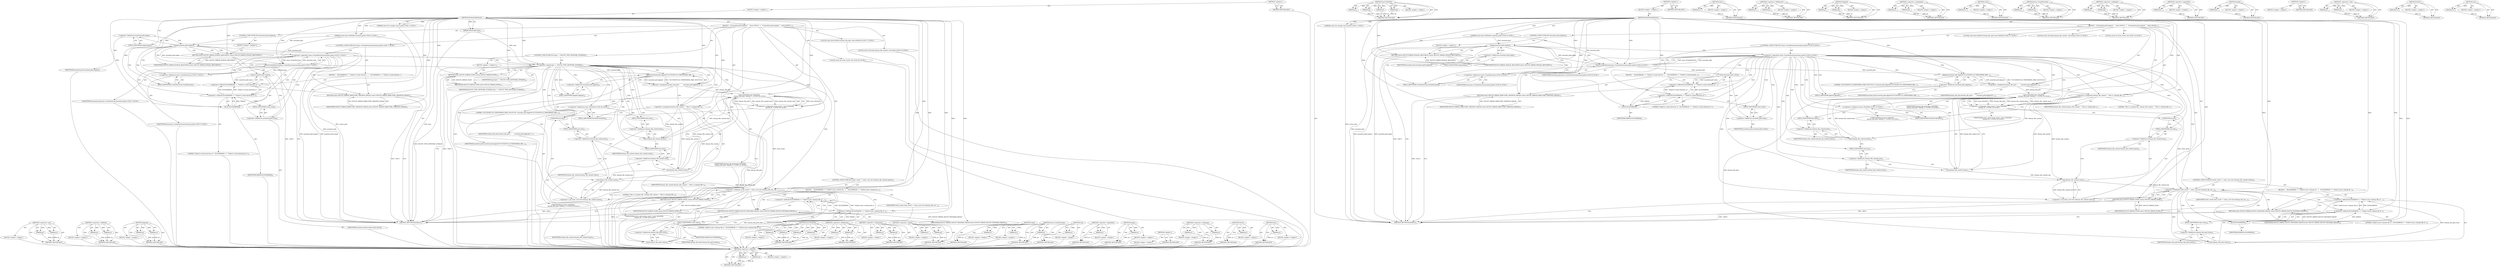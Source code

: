 digraph "data" {
vulnerable_137 [label=<(METHOD,&lt;operator&gt;.shiftLeft)>];
vulnerable_138 [label=<(PARAM,p1)>];
vulnerable_139 [label=<(PARAM,p2)>];
vulnerable_140 [label=<(BLOCK,&lt;empty&gt;,&lt;empty&gt;)>];
vulnerable_141 [label=<(METHOD_RETURN,ANY)>];
vulnerable_160 [label=<(METHOD,base.WriteFile)>];
vulnerable_161 [label=<(PARAM,p1)>];
vulnerable_162 [label=<(PARAM,p2)>];
vulnerable_163 [label=<(PARAM,p3)>];
vulnerable_164 [label=<(PARAM,p4)>];
vulnerable_165 [label=<(BLOCK,&lt;empty&gt;,&lt;empty&gt;)>];
vulnerable_166 [label=<(METHOD_RETURN,ANY)>];
vulnerable_6 [label=<(METHOD,&lt;global&gt;)<SUB>1</SUB>>];
vulnerable_7 [label=<(BLOCK,&lt;empty&gt;,&lt;empty&gt;)<SUB>1</SUB>>];
vulnerable_8 [label=<(METHOD,PerformFakeMount)<SUB>1</SUB>>];
vulnerable_9 [label="<(PARAM,const std::string&amp; source_path)<SUB>1</SUB>>"];
vulnerable_10 [label="<(PARAM,const base::FilePath&amp; mounted_path)<SUB>2</SUB>>"];
vulnerable_11 [label=<(BLOCK,{
   if (mounted_path.empty())
     return MOUN...,{
   if (mounted_path.empty())
     return MOUN...)<SUB>2</SUB>>];
vulnerable_12 [label=<(CONTROL_STRUCTURE,IF,if (mounted_path.empty()))<SUB>3</SUB>>];
vulnerable_13 [label=<(empty,mounted_path.empty())<SUB>3</SUB>>];
vulnerable_14 [label=<(&lt;operator&gt;.fieldAccess,mounted_path.empty)<SUB>3</SUB>>];
vulnerable_15 [label=<(IDENTIFIER,mounted_path,mounted_path.empty())<SUB>3</SUB>>];
vulnerable_16 [label=<(FIELD_IDENTIFIER,empty,empty)<SUB>3</SUB>>];
vulnerable_17 [label=<(BLOCK,&lt;empty&gt;,&lt;empty&gt;)<SUB>4</SUB>>];
vulnerable_18 [label=<(RETURN,return MOUNT_ERROR_INVALID_ARGUMENT;,return MOUNT_ERROR_INVALID_ARGUMENT;)<SUB>4</SUB>>];
vulnerable_19 [label=<(IDENTIFIER,MOUNT_ERROR_INVALID_ARGUMENT,return MOUNT_ERROR_INVALID_ARGUMENT;)<SUB>4</SUB>>];
vulnerable_20 [label="<(CONTROL_STRUCTURE,IF,if (!base::CreateDirectory(mounted_path)))<SUB>6</SUB>>"];
vulnerable_21 [label="<(&lt;operator&gt;.logicalNot,!base::CreateDirectory(mounted_path))<SUB>6</SUB>>"];
vulnerable_22 [label="<(base.CreateDirectory,base::CreateDirectory(mounted_path))<SUB>6</SUB>>"];
vulnerable_23 [label="<(&lt;operator&gt;.fieldAccess,base::CreateDirectory)<SUB>6</SUB>>"];
vulnerable_24 [label="<(IDENTIFIER,base,base::CreateDirectory(mounted_path))<SUB>6</SUB>>"];
vulnerable_25 [label=<(FIELD_IDENTIFIER,CreateDirectory,CreateDirectory)<SUB>6</SUB>>];
vulnerable_26 [label="<(IDENTIFIER,mounted_path,base::CreateDirectory(mounted_path))<SUB>6</SUB>>"];
vulnerable_27 [label=<(BLOCK,{
    DLOG(ERROR) &lt;&lt; &quot;Failed to create director...,{
    DLOG(ERROR) &lt;&lt; &quot;Failed to create director...)<SUB>6</SUB>>];
vulnerable_28 [label=<(&lt;operator&gt;.shiftLeft,DLOG(ERROR) &lt;&lt; &quot;Failed to create directory at &quot;...)<SUB>7</SUB>>];
vulnerable_29 [label=<(&lt;operator&gt;.shiftLeft,DLOG(ERROR) &lt;&lt; &quot;Failed to create directory at &quot;)<SUB>7</SUB>>];
vulnerable_30 [label=<(DLOG,DLOG(ERROR))<SUB>7</SUB>>];
vulnerable_31 [label=<(IDENTIFIER,ERROR,DLOG(ERROR))<SUB>7</SUB>>];
vulnerable_32 [label=<(LITERAL,&quot;Failed to create directory at &quot;,DLOG(ERROR) &lt;&lt; &quot;Failed to create directory at &quot;)<SUB>7</SUB>>];
vulnerable_33 [label=<(value,mounted_path.value())<SUB>7</SUB>>];
vulnerable_34 [label=<(&lt;operator&gt;.fieldAccess,mounted_path.value)<SUB>7</SUB>>];
vulnerable_35 [label=<(IDENTIFIER,mounted_path,mounted_path.value())<SUB>7</SUB>>];
vulnerable_36 [label=<(FIELD_IDENTIFIER,value,value)<SUB>7</SUB>>];
vulnerable_37 [label=<(RETURN,return MOUNT_ERROR_DIRECTORY_CREATION_FAILED;,return MOUNT_ERROR_DIRECTORY_CREATION_FAILED;)<SUB>8</SUB>>];
vulnerable_38 [label=<(IDENTIFIER,MOUNT_ERROR_DIRECTORY_CREATION_FAILED,return MOUNT_ERROR_DIRECTORY_CREATION_FAILED;)<SUB>8</SUB>>];
vulnerable_39 [label="<(LOCAL,const base.FilePath dummy_file_path: base.FilePath)<SUB>11</SUB>>"];
vulnerable_40 [label=<(&lt;operator&gt;.assignment,dummy_file_path =
       mounted_path.Append(&quot;S...)<SUB>11</SUB>>];
vulnerable_41 [label=<(IDENTIFIER,dummy_file_path,dummy_file_path =
       mounted_path.Append(&quot;S...)<SUB>11</SUB>>];
vulnerable_42 [label=<(Append,mounted_path.Append(&quot;SUCCESSFULLY_PERFORMED_FAK...)<SUB>12</SUB>>];
vulnerable_43 [label=<(&lt;operator&gt;.fieldAccess,mounted_path.Append)<SUB>12</SUB>>];
vulnerable_44 [label=<(IDENTIFIER,mounted_path,mounted_path.Append(&quot;SUCCESSFULLY_PERFORMED_FAK...)<SUB>12</SUB>>];
vulnerable_45 [label=<(FIELD_IDENTIFIER,Append,Append)<SUB>12</SUB>>];
vulnerable_46 [label=<(LITERAL,&quot;SUCCESSFULLY_PERFORMED_FAKE_MOUNT.txt&quot;,mounted_path.Append(&quot;SUCCESSFULLY_PERFORMED_FAK...)<SUB>12</SUB>>];
vulnerable_47 [label="<(LOCAL,const std.string dummy_file_content: std.string)<SUB>13</SUB>>"];
vulnerable_48 [label=<(&lt;operator&gt;.assignment,dummy_file_content = &quot;This is a dummy file.&quot;)<SUB>13</SUB>>];
vulnerable_49 [label=<(IDENTIFIER,dummy_file_content,dummy_file_content = &quot;This is a dummy file.&quot;)<SUB>13</SUB>>];
vulnerable_50 [label=<(LITERAL,&quot;This is a dummy file.&quot;,dummy_file_content = &quot;This is a dummy file.&quot;)<SUB>13</SUB>>];
vulnerable_51 [label="<(LOCAL,const int write_result: int)<SUB>14</SUB>>"];
vulnerable_52 [label="<(&lt;operator&gt;.assignment,write_result = base::WriteFile(
      dummy_fil...)<SUB>14</SUB>>"];
vulnerable_53 [label="<(IDENTIFIER,write_result,write_result = base::WriteFile(
      dummy_fil...)<SUB>14</SUB>>"];
vulnerable_54 [label="<(base.WriteFile,base::WriteFile(
      dummy_file_path, dummy_f...)<SUB>14</SUB>>"];
vulnerable_55 [label="<(&lt;operator&gt;.fieldAccess,base::WriteFile)<SUB>14</SUB>>"];
vulnerable_56 [label="<(IDENTIFIER,base,base::WriteFile(
      dummy_file_path, dummy_f...)<SUB>14</SUB>>"];
vulnerable_57 [label=<(FIELD_IDENTIFIER,WriteFile,WriteFile)<SUB>14</SUB>>];
vulnerable_58 [label="<(IDENTIFIER,dummy_file_path,base::WriteFile(
      dummy_file_path, dummy_f...)<SUB>15</SUB>>"];
vulnerable_59 [label=<(data,dummy_file_content.data())<SUB>15</SUB>>];
vulnerable_60 [label=<(&lt;operator&gt;.fieldAccess,dummy_file_content.data)<SUB>15</SUB>>];
vulnerable_61 [label=<(IDENTIFIER,dummy_file_content,dummy_file_content.data())<SUB>15</SUB>>];
vulnerable_62 [label=<(FIELD_IDENTIFIER,data,data)<SUB>15</SUB>>];
vulnerable_63 [label=<(size,dummy_file_content.size())<SUB>15</SUB>>];
vulnerable_64 [label=<(&lt;operator&gt;.fieldAccess,dummy_file_content.size)<SUB>15</SUB>>];
vulnerable_65 [label=<(IDENTIFIER,dummy_file_content,dummy_file_content.size())<SUB>15</SUB>>];
vulnerable_66 [label=<(FIELD_IDENTIFIER,size,size)<SUB>15</SUB>>];
vulnerable_67 [label=<(CONTROL_STRUCTURE,IF,if (write_result != static_cast&lt;int&gt;(dummy_file_content.size())))<SUB>16</SUB>>];
vulnerable_68 [label=<(&lt;operator&gt;.notEquals,write_result != static_cast&lt;int&gt;(dummy_file_con...)<SUB>16</SUB>>];
vulnerable_69 [label=<(IDENTIFIER,write_result,write_result != static_cast&lt;int&gt;(dummy_file_con...)<SUB>16</SUB>>];
vulnerable_70 [label=<(&lt;operator&gt;.cast,static_cast&lt;int&gt;(dummy_file_content.size()))<SUB>16</SUB>>];
vulnerable_71 [label=<(UNKNOWN,int,int)<SUB>16</SUB>>];
vulnerable_72 [label=<(size,dummy_file_content.size())<SUB>16</SUB>>];
vulnerable_73 [label=<(&lt;operator&gt;.fieldAccess,dummy_file_content.size)<SUB>16</SUB>>];
vulnerable_74 [label=<(IDENTIFIER,dummy_file_content,dummy_file_content.size())<SUB>16</SUB>>];
vulnerable_75 [label=<(FIELD_IDENTIFIER,size,size)<SUB>16</SUB>>];
vulnerable_76 [label=<(BLOCK,{
    DLOG(ERROR) &lt;&lt; &quot;Failed to put a dummy fil...,{
    DLOG(ERROR) &lt;&lt; &quot;Failed to put a dummy fil...)<SUB>16</SUB>>];
vulnerable_77 [label=<(&lt;operator&gt;.shiftLeft,DLOG(ERROR) &lt;&lt; &quot;Failed to put a dummy file at &quot;...)<SUB>17</SUB>>];
vulnerable_78 [label=<(&lt;operator&gt;.shiftLeft,DLOG(ERROR) &lt;&lt; &quot;Failed to put a dummy file at &quot;)<SUB>17</SUB>>];
vulnerable_79 [label=<(DLOG,DLOG(ERROR))<SUB>17</SUB>>];
vulnerable_80 [label=<(IDENTIFIER,ERROR,DLOG(ERROR))<SUB>17</SUB>>];
vulnerable_81 [label=<(LITERAL,&quot;Failed to put a dummy file at &quot;,DLOG(ERROR) &lt;&lt; &quot;Failed to put a dummy file at &quot;)<SUB>17</SUB>>];
vulnerable_82 [label=<(value,dummy_file_path.value())<SUB>18</SUB>>];
vulnerable_83 [label=<(&lt;operator&gt;.fieldAccess,dummy_file_path.value)<SUB>18</SUB>>];
vulnerable_84 [label=<(IDENTIFIER,dummy_file_path,dummy_file_path.value())<SUB>18</SUB>>];
vulnerable_85 [label=<(FIELD_IDENTIFIER,value,value)<SUB>18</SUB>>];
vulnerable_86 [label=<(RETURN,return MOUNT_ERROR_MOUNT_PROGRAM_FAILED;,return MOUNT_ERROR_MOUNT_PROGRAM_FAILED;)<SUB>19</SUB>>];
vulnerable_87 [label=<(IDENTIFIER,MOUNT_ERROR_MOUNT_PROGRAM_FAILED,return MOUNT_ERROR_MOUNT_PROGRAM_FAILED;)<SUB>19</SUB>>];
vulnerable_88 [label=<(RETURN,return MOUNT_ERROR_NONE;,return MOUNT_ERROR_NONE;)<SUB>22</SUB>>];
vulnerable_89 [label=<(IDENTIFIER,MOUNT_ERROR_NONE,return MOUNT_ERROR_NONE;)<SUB>22</SUB>>];
vulnerable_90 [label=<(METHOD_RETURN,MountError)<SUB>1</SUB>>];
vulnerable_92 [label=<(METHOD_RETURN,ANY)<SUB>1</SUB>>];
vulnerable_167 [label=<(METHOD,data)>];
vulnerable_168 [label=<(PARAM,p1)>];
vulnerable_169 [label=<(BLOCK,&lt;empty&gt;,&lt;empty&gt;)>];
vulnerable_170 [label=<(METHOD_RETURN,ANY)>];
vulnerable_123 [label=<(METHOD,&lt;operator&gt;.fieldAccess)>];
vulnerable_124 [label=<(PARAM,p1)>];
vulnerable_125 [label=<(PARAM,p2)>];
vulnerable_126 [label=<(BLOCK,&lt;empty&gt;,&lt;empty&gt;)>];
vulnerable_127 [label=<(METHOD_RETURN,ANY)>];
vulnerable_155 [label=<(METHOD,Append)>];
vulnerable_156 [label=<(PARAM,p1)>];
vulnerable_157 [label=<(PARAM,p2)>];
vulnerable_158 [label=<(BLOCK,&lt;empty&gt;,&lt;empty&gt;)>];
vulnerable_159 [label=<(METHOD_RETURN,ANY)>];
vulnerable_150 [label=<(METHOD,&lt;operator&gt;.assignment)>];
vulnerable_151 [label=<(PARAM,p1)>];
vulnerable_152 [label=<(PARAM,p2)>];
vulnerable_153 [label=<(BLOCK,&lt;empty&gt;,&lt;empty&gt;)>];
vulnerable_154 [label=<(METHOD_RETURN,ANY)>];
vulnerable_146 [label=<(METHOD,value)>];
vulnerable_147 [label=<(PARAM,p1)>];
vulnerable_148 [label=<(BLOCK,&lt;empty&gt;,&lt;empty&gt;)>];
vulnerable_149 [label=<(METHOD_RETURN,ANY)>];
vulnerable_132 [label=<(METHOD,base.CreateDirectory)>];
vulnerable_133 [label=<(PARAM,p1)>];
vulnerable_134 [label=<(PARAM,p2)>];
vulnerable_135 [label=<(BLOCK,&lt;empty&gt;,&lt;empty&gt;)>];
vulnerable_136 [label=<(METHOD_RETURN,ANY)>];
vulnerable_175 [label=<(METHOD,&lt;operator&gt;.notEquals)>];
vulnerable_176 [label=<(PARAM,p1)>];
vulnerable_177 [label=<(PARAM,p2)>];
vulnerable_178 [label=<(BLOCK,&lt;empty&gt;,&lt;empty&gt;)>];
vulnerable_179 [label=<(METHOD_RETURN,ANY)>];
vulnerable_128 [label=<(METHOD,&lt;operator&gt;.logicalNot)>];
vulnerable_129 [label=<(PARAM,p1)>];
vulnerable_130 [label=<(BLOCK,&lt;empty&gt;,&lt;empty&gt;)>];
vulnerable_131 [label=<(METHOD_RETURN,ANY)>];
vulnerable_119 [label=<(METHOD,empty)>];
vulnerable_120 [label=<(PARAM,p1)>];
vulnerable_121 [label=<(BLOCK,&lt;empty&gt;,&lt;empty&gt;)>];
vulnerable_122 [label=<(METHOD_RETURN,ANY)>];
vulnerable_113 [label=<(METHOD,&lt;global&gt;)<SUB>1</SUB>>];
vulnerable_114 [label=<(BLOCK,&lt;empty&gt;,&lt;empty&gt;)>];
vulnerable_115 [label=<(METHOD_RETURN,ANY)>];
vulnerable_180 [label=<(METHOD,&lt;operator&gt;.cast)>];
vulnerable_181 [label=<(PARAM,p1)>];
vulnerable_182 [label=<(PARAM,p2)>];
vulnerable_183 [label=<(BLOCK,&lt;empty&gt;,&lt;empty&gt;)>];
vulnerable_184 [label=<(METHOD_RETURN,ANY)>];
vulnerable_142 [label=<(METHOD,DLOG)>];
vulnerable_143 [label=<(PARAM,p1)>];
vulnerable_144 [label=<(BLOCK,&lt;empty&gt;,&lt;empty&gt;)>];
vulnerable_145 [label=<(METHOD_RETURN,ANY)>];
vulnerable_171 [label=<(METHOD,size)>];
vulnerable_172 [label=<(PARAM,p1)>];
vulnerable_173 [label=<(BLOCK,&lt;empty&gt;,&lt;empty&gt;)>];
vulnerable_174 [label=<(METHOD_RETURN,ANY)>];
fixed_195 [label=<(METHOD,&lt;operator&gt;.cast)>];
fixed_196 [label=<(PARAM,p1)>];
fixed_197 [label=<(PARAM,p2)>];
fixed_198 [label=<(BLOCK,&lt;empty&gt;,&lt;empty&gt;)>];
fixed_199 [label=<(METHOD_RETURN,ANY)>];
fixed_147 [label=<(METHOD,&lt;operator&gt;.shiftLeft)>];
fixed_148 [label=<(PARAM,p1)>];
fixed_149 [label=<(PARAM,p2)>];
fixed_150 [label=<(BLOCK,&lt;empty&gt;,&lt;empty&gt;)>];
fixed_151 [label=<(METHOD_RETURN,ANY)>];
fixed_170 [label=<(METHOD,Append)>];
fixed_171 [label=<(PARAM,p1)>];
fixed_172 [label=<(PARAM,p2)>];
fixed_173 [label=<(BLOCK,&lt;empty&gt;,&lt;empty&gt;)>];
fixed_174 [label=<(METHOD_RETURN,ANY)>];
fixed_6 [label=<(METHOD,&lt;global&gt;)<SUB>1</SUB>>];
fixed_7 [label=<(BLOCK,&lt;empty&gt;,&lt;empty&gt;)<SUB>1</SUB>>];
fixed_8 [label=<(METHOD,PerformFakeMount)<SUB>1</SUB>>];
fixed_9 [label="<(PARAM,const std::string&amp; source_path)<SUB>1</SUB>>"];
fixed_10 [label="<(PARAM,const base::FilePath&amp; mounted_path)<SUB>2</SUB>>"];
fixed_11 [label=<(PARAM,MountType type)<SUB>3</SUB>>];
fixed_12 [label=<(BLOCK,{
   if (mounted_path.empty())
     return MOUN...,{
   if (mounted_path.empty())
     return MOUN...)<SUB>3</SUB>>];
fixed_13 [label=<(CONTROL_STRUCTURE,IF,if (mounted_path.empty()))<SUB>4</SUB>>];
fixed_14 [label=<(empty,mounted_path.empty())<SUB>4</SUB>>];
fixed_15 [label=<(&lt;operator&gt;.fieldAccess,mounted_path.empty)<SUB>4</SUB>>];
fixed_16 [label=<(IDENTIFIER,mounted_path,mounted_path.empty())<SUB>4</SUB>>];
fixed_17 [label=<(FIELD_IDENTIFIER,empty,empty)<SUB>4</SUB>>];
fixed_18 [label=<(BLOCK,&lt;empty&gt;,&lt;empty&gt;)<SUB>5</SUB>>];
fixed_19 [label=<(RETURN,return MOUNT_ERROR_INVALID_ARGUMENT;,return MOUNT_ERROR_INVALID_ARGUMENT;)<SUB>5</SUB>>];
fixed_20 [label=<(IDENTIFIER,MOUNT_ERROR_INVALID_ARGUMENT,return MOUNT_ERROR_INVALID_ARGUMENT;)<SUB>5</SUB>>];
fixed_21 [label="<(CONTROL_STRUCTURE,IF,if (!base::CreateDirectory(mounted_path)))<SUB>7</SUB>>"];
fixed_22 [label="<(&lt;operator&gt;.logicalNot,!base::CreateDirectory(mounted_path))<SUB>7</SUB>>"];
fixed_23 [label="<(base.CreateDirectory,base::CreateDirectory(mounted_path))<SUB>7</SUB>>"];
fixed_24 [label="<(&lt;operator&gt;.fieldAccess,base::CreateDirectory)<SUB>7</SUB>>"];
fixed_25 [label="<(IDENTIFIER,base,base::CreateDirectory(mounted_path))<SUB>7</SUB>>"];
fixed_26 [label=<(FIELD_IDENTIFIER,CreateDirectory,CreateDirectory)<SUB>7</SUB>>];
fixed_27 [label="<(IDENTIFIER,mounted_path,base::CreateDirectory(mounted_path))<SUB>7</SUB>>"];
fixed_28 [label=<(BLOCK,{
    DLOG(ERROR) &lt;&lt; &quot;Failed to create director...,{
    DLOG(ERROR) &lt;&lt; &quot;Failed to create director...)<SUB>7</SUB>>];
fixed_29 [label=<(&lt;operator&gt;.shiftLeft,DLOG(ERROR) &lt;&lt; &quot;Failed to create directory at &quot;...)<SUB>8</SUB>>];
fixed_30 [label=<(&lt;operator&gt;.shiftLeft,DLOG(ERROR) &lt;&lt; &quot;Failed to create directory at &quot;)<SUB>8</SUB>>];
fixed_31 [label=<(DLOG,DLOG(ERROR))<SUB>8</SUB>>];
fixed_32 [label=<(IDENTIFIER,ERROR,DLOG(ERROR))<SUB>8</SUB>>];
fixed_33 [label=<(LITERAL,&quot;Failed to create directory at &quot;,DLOG(ERROR) &lt;&lt; &quot;Failed to create directory at &quot;)<SUB>8</SUB>>];
fixed_34 [label=<(value,mounted_path.value())<SUB>8</SUB>>];
fixed_35 [label=<(&lt;operator&gt;.fieldAccess,mounted_path.value)<SUB>8</SUB>>];
fixed_36 [label=<(IDENTIFIER,mounted_path,mounted_path.value())<SUB>8</SUB>>];
fixed_37 [label=<(FIELD_IDENTIFIER,value,value)<SUB>8</SUB>>];
fixed_38 [label=<(RETURN,return MOUNT_ERROR_DIRECTORY_CREATION_FAILED;,return MOUNT_ERROR_DIRECTORY_CREATION_FAILED;)<SUB>9</SUB>>];
fixed_39 [label=<(IDENTIFIER,MOUNT_ERROR_DIRECTORY_CREATION_FAILED,return MOUNT_ERROR_DIRECTORY_CREATION_FAILED;)<SUB>9</SUB>>];
fixed_40 [label=<(CONTROL_STRUCTURE,IF,if (type == MOUNT_TYPE_NETWORK_STORAGE))<SUB>14</SUB>>];
fixed_41 [label=<(&lt;operator&gt;.equals,type == MOUNT_TYPE_NETWORK_STORAGE)<SUB>14</SUB>>];
fixed_42 [label=<(IDENTIFIER,type,type == MOUNT_TYPE_NETWORK_STORAGE)<SUB>14</SUB>>];
fixed_43 [label=<(IDENTIFIER,MOUNT_TYPE_NETWORK_STORAGE,type == MOUNT_TYPE_NETWORK_STORAGE)<SUB>14</SUB>>];
fixed_44 [label=<(BLOCK,&lt;empty&gt;,&lt;empty&gt;)<SUB>15</SUB>>];
fixed_45 [label=<(RETURN,return MOUNT_ERROR_NONE;,return MOUNT_ERROR_NONE;)<SUB>15</SUB>>];
fixed_46 [label=<(IDENTIFIER,MOUNT_ERROR_NONE,return MOUNT_ERROR_NONE;)<SUB>15</SUB>>];
fixed_47 [label="<(LOCAL,const base.FilePath dummy_file_path: base.FilePath)<SUB>17</SUB>>"];
fixed_48 [label=<(&lt;operator&gt;.assignment,dummy_file_path =
       mounted_path.Append(&quot;S...)<SUB>17</SUB>>];
fixed_49 [label=<(IDENTIFIER,dummy_file_path,dummy_file_path =
       mounted_path.Append(&quot;S...)<SUB>17</SUB>>];
fixed_50 [label=<(Append,mounted_path.Append(&quot;SUCCESSFULLY_PERFORMED_FAK...)<SUB>18</SUB>>];
fixed_51 [label=<(&lt;operator&gt;.fieldAccess,mounted_path.Append)<SUB>18</SUB>>];
fixed_52 [label=<(IDENTIFIER,mounted_path,mounted_path.Append(&quot;SUCCESSFULLY_PERFORMED_FAK...)<SUB>18</SUB>>];
fixed_53 [label=<(FIELD_IDENTIFIER,Append,Append)<SUB>18</SUB>>];
fixed_54 [label=<(LITERAL,&quot;SUCCESSFULLY_PERFORMED_FAKE_MOUNT.txt&quot;,mounted_path.Append(&quot;SUCCESSFULLY_PERFORMED_FAK...)<SUB>18</SUB>>];
fixed_55 [label="<(LOCAL,const std.string dummy_file_content: std.string)<SUB>19</SUB>>"];
fixed_56 [label=<(&lt;operator&gt;.assignment,dummy_file_content = &quot;This is a dummy file.&quot;)<SUB>19</SUB>>];
fixed_57 [label=<(IDENTIFIER,dummy_file_content,dummy_file_content = &quot;This is a dummy file.&quot;)<SUB>19</SUB>>];
fixed_58 [label=<(LITERAL,&quot;This is a dummy file.&quot;,dummy_file_content = &quot;This is a dummy file.&quot;)<SUB>19</SUB>>];
fixed_59 [label="<(LOCAL,const int write_result: int)<SUB>20</SUB>>"];
fixed_60 [label="<(&lt;operator&gt;.assignment,write_result = base::WriteFile(
      dummy_fil...)<SUB>20</SUB>>"];
fixed_61 [label="<(IDENTIFIER,write_result,write_result = base::WriteFile(
      dummy_fil...)<SUB>20</SUB>>"];
fixed_62 [label="<(base.WriteFile,base::WriteFile(
      dummy_file_path, dummy_f...)<SUB>20</SUB>>"];
fixed_63 [label="<(&lt;operator&gt;.fieldAccess,base::WriteFile)<SUB>20</SUB>>"];
fixed_64 [label="<(IDENTIFIER,base,base::WriteFile(
      dummy_file_path, dummy_f...)<SUB>20</SUB>>"];
fixed_65 [label=<(FIELD_IDENTIFIER,WriteFile,WriteFile)<SUB>20</SUB>>];
fixed_66 [label="<(IDENTIFIER,dummy_file_path,base::WriteFile(
      dummy_file_path, dummy_f...)<SUB>21</SUB>>"];
fixed_67 [label=<(data,dummy_file_content.data())<SUB>21</SUB>>];
fixed_68 [label=<(&lt;operator&gt;.fieldAccess,dummy_file_content.data)<SUB>21</SUB>>];
fixed_69 [label=<(IDENTIFIER,dummy_file_content,dummy_file_content.data())<SUB>21</SUB>>];
fixed_70 [label=<(FIELD_IDENTIFIER,data,data)<SUB>21</SUB>>];
fixed_71 [label=<(size,dummy_file_content.size())<SUB>21</SUB>>];
fixed_72 [label=<(&lt;operator&gt;.fieldAccess,dummy_file_content.size)<SUB>21</SUB>>];
fixed_73 [label=<(IDENTIFIER,dummy_file_content,dummy_file_content.size())<SUB>21</SUB>>];
fixed_74 [label=<(FIELD_IDENTIFIER,size,size)<SUB>21</SUB>>];
fixed_75 [label=<(CONTROL_STRUCTURE,IF,if (write_result != static_cast&lt;int&gt;(dummy_file_content.size())))<SUB>22</SUB>>];
fixed_76 [label=<(&lt;operator&gt;.notEquals,write_result != static_cast&lt;int&gt;(dummy_file_con...)<SUB>22</SUB>>];
fixed_77 [label=<(IDENTIFIER,write_result,write_result != static_cast&lt;int&gt;(dummy_file_con...)<SUB>22</SUB>>];
fixed_78 [label=<(&lt;operator&gt;.cast,static_cast&lt;int&gt;(dummy_file_content.size()))<SUB>22</SUB>>];
fixed_79 [label=<(UNKNOWN,int,int)<SUB>22</SUB>>];
fixed_80 [label=<(size,dummy_file_content.size())<SUB>22</SUB>>];
fixed_81 [label=<(&lt;operator&gt;.fieldAccess,dummy_file_content.size)<SUB>22</SUB>>];
fixed_82 [label=<(IDENTIFIER,dummy_file_content,dummy_file_content.size())<SUB>22</SUB>>];
fixed_83 [label=<(FIELD_IDENTIFIER,size,size)<SUB>22</SUB>>];
fixed_84 [label=<(BLOCK,{
    DLOG(ERROR) &lt;&lt; &quot;Failed to put a dummy fil...,{
    DLOG(ERROR) &lt;&lt; &quot;Failed to put a dummy fil...)<SUB>22</SUB>>];
fixed_85 [label=<(&lt;operator&gt;.shiftLeft,DLOG(ERROR) &lt;&lt; &quot;Failed to put a dummy file at &quot;...)<SUB>23</SUB>>];
fixed_86 [label=<(&lt;operator&gt;.shiftLeft,DLOG(ERROR) &lt;&lt; &quot;Failed to put a dummy file at &quot;)<SUB>23</SUB>>];
fixed_87 [label=<(DLOG,DLOG(ERROR))<SUB>23</SUB>>];
fixed_88 [label=<(IDENTIFIER,ERROR,DLOG(ERROR))<SUB>23</SUB>>];
fixed_89 [label=<(LITERAL,&quot;Failed to put a dummy file at &quot;,DLOG(ERROR) &lt;&lt; &quot;Failed to put a dummy file at &quot;)<SUB>23</SUB>>];
fixed_90 [label=<(value,dummy_file_path.value())<SUB>24</SUB>>];
fixed_91 [label=<(&lt;operator&gt;.fieldAccess,dummy_file_path.value)<SUB>24</SUB>>];
fixed_92 [label=<(IDENTIFIER,dummy_file_path,dummy_file_path.value())<SUB>24</SUB>>];
fixed_93 [label=<(FIELD_IDENTIFIER,value,value)<SUB>24</SUB>>];
fixed_94 [label=<(RETURN,return MOUNT_ERROR_MOUNT_PROGRAM_FAILED;,return MOUNT_ERROR_MOUNT_PROGRAM_FAILED;)<SUB>25</SUB>>];
fixed_95 [label=<(IDENTIFIER,MOUNT_ERROR_MOUNT_PROGRAM_FAILED,return MOUNT_ERROR_MOUNT_PROGRAM_FAILED;)<SUB>25</SUB>>];
fixed_96 [label=<(RETURN,return MOUNT_ERROR_NONE;,return MOUNT_ERROR_NONE;)<SUB>28</SUB>>];
fixed_97 [label=<(IDENTIFIER,MOUNT_ERROR_NONE,return MOUNT_ERROR_NONE;)<SUB>28</SUB>>];
fixed_98 [label=<(METHOD_RETURN,MountError)<SUB>1</SUB>>];
fixed_100 [label=<(METHOD_RETURN,ANY)<SUB>1</SUB>>];
fixed_175 [label=<(METHOD,base.WriteFile)>];
fixed_176 [label=<(PARAM,p1)>];
fixed_177 [label=<(PARAM,p2)>];
fixed_178 [label=<(PARAM,p3)>];
fixed_179 [label=<(PARAM,p4)>];
fixed_180 [label=<(BLOCK,&lt;empty&gt;,&lt;empty&gt;)>];
fixed_181 [label=<(METHOD_RETURN,ANY)>];
fixed_133 [label=<(METHOD,&lt;operator&gt;.fieldAccess)>];
fixed_134 [label=<(PARAM,p1)>];
fixed_135 [label=<(PARAM,p2)>];
fixed_136 [label=<(BLOCK,&lt;empty&gt;,&lt;empty&gt;)>];
fixed_137 [label=<(METHOD_RETURN,ANY)>];
fixed_165 [label=<(METHOD,&lt;operator&gt;.assignment)>];
fixed_166 [label=<(PARAM,p1)>];
fixed_167 [label=<(PARAM,p2)>];
fixed_168 [label=<(BLOCK,&lt;empty&gt;,&lt;empty&gt;)>];
fixed_169 [label=<(METHOD_RETURN,ANY)>];
fixed_160 [label=<(METHOD,&lt;operator&gt;.equals)>];
fixed_161 [label=<(PARAM,p1)>];
fixed_162 [label=<(PARAM,p2)>];
fixed_163 [label=<(BLOCK,&lt;empty&gt;,&lt;empty&gt;)>];
fixed_164 [label=<(METHOD_RETURN,ANY)>];
fixed_156 [label=<(METHOD,value)>];
fixed_157 [label=<(PARAM,p1)>];
fixed_158 [label=<(BLOCK,&lt;empty&gt;,&lt;empty&gt;)>];
fixed_159 [label=<(METHOD_RETURN,ANY)>];
fixed_142 [label=<(METHOD,base.CreateDirectory)>];
fixed_143 [label=<(PARAM,p1)>];
fixed_144 [label=<(PARAM,p2)>];
fixed_145 [label=<(BLOCK,&lt;empty&gt;,&lt;empty&gt;)>];
fixed_146 [label=<(METHOD_RETURN,ANY)>];
fixed_186 [label=<(METHOD,size)>];
fixed_187 [label=<(PARAM,p1)>];
fixed_188 [label=<(BLOCK,&lt;empty&gt;,&lt;empty&gt;)>];
fixed_189 [label=<(METHOD_RETURN,ANY)>];
fixed_138 [label=<(METHOD,&lt;operator&gt;.logicalNot)>];
fixed_139 [label=<(PARAM,p1)>];
fixed_140 [label=<(BLOCK,&lt;empty&gt;,&lt;empty&gt;)>];
fixed_141 [label=<(METHOD_RETURN,ANY)>];
fixed_129 [label=<(METHOD,empty)>];
fixed_130 [label=<(PARAM,p1)>];
fixed_131 [label=<(BLOCK,&lt;empty&gt;,&lt;empty&gt;)>];
fixed_132 [label=<(METHOD_RETURN,ANY)>];
fixed_123 [label=<(METHOD,&lt;global&gt;)<SUB>1</SUB>>];
fixed_124 [label=<(BLOCK,&lt;empty&gt;,&lt;empty&gt;)>];
fixed_125 [label=<(METHOD_RETURN,ANY)>];
fixed_190 [label=<(METHOD,&lt;operator&gt;.notEquals)>];
fixed_191 [label=<(PARAM,p1)>];
fixed_192 [label=<(PARAM,p2)>];
fixed_193 [label=<(BLOCK,&lt;empty&gt;,&lt;empty&gt;)>];
fixed_194 [label=<(METHOD_RETURN,ANY)>];
fixed_152 [label=<(METHOD,DLOG)>];
fixed_153 [label=<(PARAM,p1)>];
fixed_154 [label=<(BLOCK,&lt;empty&gt;,&lt;empty&gt;)>];
fixed_155 [label=<(METHOD_RETURN,ANY)>];
fixed_182 [label=<(METHOD,data)>];
fixed_183 [label=<(PARAM,p1)>];
fixed_184 [label=<(BLOCK,&lt;empty&gt;,&lt;empty&gt;)>];
fixed_185 [label=<(METHOD_RETURN,ANY)>];
vulnerable_137 -> vulnerable_138  [key=0, label="AST: "];
vulnerable_137 -> vulnerable_138  [key=1, label="DDG: "];
vulnerable_137 -> vulnerable_140  [key=0, label="AST: "];
vulnerable_137 -> vulnerable_139  [key=0, label="AST: "];
vulnerable_137 -> vulnerable_139  [key=1, label="DDG: "];
vulnerable_137 -> vulnerable_141  [key=0, label="AST: "];
vulnerable_137 -> vulnerable_141  [key=1, label="CFG: "];
vulnerable_138 -> vulnerable_141  [key=0, label="DDG: p1"];
vulnerable_139 -> vulnerable_141  [key=0, label="DDG: p2"];
vulnerable_160 -> vulnerable_161  [key=0, label="AST: "];
vulnerable_160 -> vulnerable_161  [key=1, label="DDG: "];
vulnerable_160 -> vulnerable_165  [key=0, label="AST: "];
vulnerable_160 -> vulnerable_162  [key=0, label="AST: "];
vulnerable_160 -> vulnerable_162  [key=1, label="DDG: "];
vulnerable_160 -> vulnerable_166  [key=0, label="AST: "];
vulnerable_160 -> vulnerable_166  [key=1, label="CFG: "];
vulnerable_160 -> vulnerable_163  [key=0, label="AST: "];
vulnerable_160 -> vulnerable_163  [key=1, label="DDG: "];
vulnerable_160 -> vulnerable_164  [key=0, label="AST: "];
vulnerable_160 -> vulnerable_164  [key=1, label="DDG: "];
vulnerable_161 -> vulnerable_166  [key=0, label="DDG: p1"];
vulnerable_162 -> vulnerable_166  [key=0, label="DDG: p2"];
vulnerable_163 -> vulnerable_166  [key=0, label="DDG: p3"];
vulnerable_164 -> vulnerable_166  [key=0, label="DDG: p4"];
vulnerable_6 -> vulnerable_7  [key=0, label="AST: "];
vulnerable_6 -> vulnerable_92  [key=0, label="AST: "];
vulnerable_6 -> vulnerable_92  [key=1, label="CFG: "];
vulnerable_7 -> vulnerable_8  [key=0, label="AST: "];
vulnerable_8 -> vulnerable_9  [key=0, label="AST: "];
vulnerable_8 -> vulnerable_9  [key=1, label="DDG: "];
vulnerable_8 -> vulnerable_10  [key=0, label="AST: "];
vulnerable_8 -> vulnerable_10  [key=1, label="DDG: "];
vulnerable_8 -> vulnerable_11  [key=0, label="AST: "];
vulnerable_8 -> vulnerable_90  [key=0, label="AST: "];
vulnerable_8 -> vulnerable_16  [key=0, label="CFG: "];
vulnerable_8 -> vulnerable_48  [key=0, label="DDG: "];
vulnerable_8 -> vulnerable_88  [key=0, label="DDG: "];
vulnerable_8 -> vulnerable_89  [key=0, label="DDG: "];
vulnerable_8 -> vulnerable_18  [key=0, label="DDG: "];
vulnerable_8 -> vulnerable_37  [key=0, label="DDG: "];
vulnerable_8 -> vulnerable_42  [key=0, label="DDG: "];
vulnerable_8 -> vulnerable_54  [key=0, label="DDG: "];
vulnerable_8 -> vulnerable_68  [key=0, label="DDG: "];
vulnerable_8 -> vulnerable_86  [key=0, label="DDG: "];
vulnerable_8 -> vulnerable_19  [key=0, label="DDG: "];
vulnerable_8 -> vulnerable_22  [key=0, label="DDG: "];
vulnerable_8 -> vulnerable_38  [key=0, label="DDG: "];
vulnerable_8 -> vulnerable_87  [key=0, label="DDG: "];
vulnerable_8 -> vulnerable_29  [key=0, label="DDG: "];
vulnerable_8 -> vulnerable_78  [key=0, label="DDG: "];
vulnerable_8 -> vulnerable_30  [key=0, label="DDG: "];
vulnerable_8 -> vulnerable_79  [key=0, label="DDG: "];
vulnerable_9 -> vulnerable_90  [key=0, label="DDG: source_path"];
vulnerable_10 -> vulnerable_90  [key=0, label="DDG: mounted_path"];
vulnerable_10 -> vulnerable_13  [key=0, label="DDG: mounted_path"];
vulnerable_10 -> vulnerable_22  [key=0, label="DDG: mounted_path"];
vulnerable_11 -> vulnerable_12  [key=0, label="AST: "];
vulnerable_11 -> vulnerable_20  [key=0, label="AST: "];
vulnerable_11 -> vulnerable_39  [key=0, label="AST: "];
vulnerable_11 -> vulnerable_40  [key=0, label="AST: "];
vulnerable_11 -> vulnerable_47  [key=0, label="AST: "];
vulnerable_11 -> vulnerable_48  [key=0, label="AST: "];
vulnerable_11 -> vulnerable_51  [key=0, label="AST: "];
vulnerable_11 -> vulnerable_52  [key=0, label="AST: "];
vulnerable_11 -> vulnerable_67  [key=0, label="AST: "];
vulnerable_11 -> vulnerable_88  [key=0, label="AST: "];
vulnerable_12 -> vulnerable_13  [key=0, label="AST: "];
vulnerable_12 -> vulnerable_17  [key=0, label="AST: "];
vulnerable_13 -> vulnerable_14  [key=0, label="AST: "];
vulnerable_13 -> vulnerable_18  [key=0, label="CFG: "];
vulnerable_13 -> vulnerable_18  [key=1, label="CDG: "];
vulnerable_13 -> vulnerable_25  [key=0, label="CFG: "];
vulnerable_13 -> vulnerable_25  [key=1, label="CDG: "];
vulnerable_13 -> vulnerable_90  [key=0, label="DDG: mounted_path.empty"];
vulnerable_13 -> vulnerable_90  [key=1, label="DDG: mounted_path.empty()"];
vulnerable_13 -> vulnerable_22  [key=0, label="DDG: mounted_path.empty"];
vulnerable_13 -> vulnerable_22  [key=1, label="CDG: "];
vulnerable_13 -> vulnerable_21  [key=0, label="CDG: "];
vulnerable_13 -> vulnerable_23  [key=0, label="CDG: "];
vulnerable_14 -> vulnerable_15  [key=0, label="AST: "];
vulnerable_14 -> vulnerable_16  [key=0, label="AST: "];
vulnerable_14 -> vulnerable_13  [key=0, label="CFG: "];
vulnerable_16 -> vulnerable_14  [key=0, label="CFG: "];
vulnerable_17 -> vulnerable_18  [key=0, label="AST: "];
vulnerable_18 -> vulnerable_19  [key=0, label="AST: "];
vulnerable_18 -> vulnerable_90  [key=0, label="CFG: "];
vulnerable_18 -> vulnerable_90  [key=1, label="DDG: &lt;RET&gt;"];
vulnerable_19 -> vulnerable_18  [key=0, label="DDG: MOUNT_ERROR_INVALID_ARGUMENT"];
vulnerable_20 -> vulnerable_21  [key=0, label="AST: "];
vulnerable_20 -> vulnerable_27  [key=0, label="AST: "];
vulnerable_21 -> vulnerable_22  [key=0, label="AST: "];
vulnerable_21 -> vulnerable_30  [key=0, label="CFG: "];
vulnerable_21 -> vulnerable_30  [key=1, label="CDG: "];
vulnerable_21 -> vulnerable_45  [key=0, label="CFG: "];
vulnerable_21 -> vulnerable_45  [key=1, label="CDG: "];
vulnerable_21 -> vulnerable_34  [key=0, label="CDG: "];
vulnerable_21 -> vulnerable_48  [key=0, label="CDG: "];
vulnerable_21 -> vulnerable_68  [key=0, label="CDG: "];
vulnerable_21 -> vulnerable_60  [key=0, label="CDG: "];
vulnerable_21 -> vulnerable_73  [key=0, label="CDG: "];
vulnerable_21 -> vulnerable_64  [key=0, label="CDG: "];
vulnerable_21 -> vulnerable_42  [key=0, label="CDG: "];
vulnerable_21 -> vulnerable_57  [key=0, label="CDG: "];
vulnerable_21 -> vulnerable_28  [key=0, label="CDG: "];
vulnerable_21 -> vulnerable_66  [key=0, label="CDG: "];
vulnerable_21 -> vulnerable_75  [key=0, label="CDG: "];
vulnerable_21 -> vulnerable_52  [key=0, label="CDG: "];
vulnerable_21 -> vulnerable_37  [key=0, label="CDG: "];
vulnerable_21 -> vulnerable_72  [key=0, label="CDG: "];
vulnerable_21 -> vulnerable_40  [key=0, label="CDG: "];
vulnerable_21 -> vulnerable_29  [key=0, label="CDG: "];
vulnerable_21 -> vulnerable_59  [key=0, label="CDG: "];
vulnerable_21 -> vulnerable_54  [key=0, label="CDG: "];
vulnerable_21 -> vulnerable_43  [key=0, label="CDG: "];
vulnerable_21 -> vulnerable_33  [key=0, label="CDG: "];
vulnerable_21 -> vulnerable_71  [key=0, label="CDG: "];
vulnerable_21 -> vulnerable_36  [key=0, label="CDG: "];
vulnerable_21 -> vulnerable_70  [key=0, label="CDG: "];
vulnerable_21 -> vulnerable_63  [key=0, label="CDG: "];
vulnerable_21 -> vulnerable_55  [key=0, label="CDG: "];
vulnerable_21 -> vulnerable_62  [key=0, label="CDG: "];
vulnerable_22 -> vulnerable_23  [key=0, label="AST: "];
vulnerable_22 -> vulnerable_26  [key=0, label="AST: "];
vulnerable_22 -> vulnerable_21  [key=0, label="CFG: "];
vulnerable_22 -> vulnerable_21  [key=1, label="DDG: base::CreateDirectory"];
vulnerable_22 -> vulnerable_21  [key=2, label="DDG: mounted_path"];
vulnerable_22 -> vulnerable_42  [key=0, label="DDG: mounted_path"];
vulnerable_22 -> vulnerable_33  [key=0, label="DDG: mounted_path"];
vulnerable_23 -> vulnerable_24  [key=0, label="AST: "];
vulnerable_23 -> vulnerable_25  [key=0, label="AST: "];
vulnerable_23 -> vulnerable_22  [key=0, label="CFG: "];
vulnerable_25 -> vulnerable_23  [key=0, label="CFG: "];
vulnerable_27 -> vulnerable_28  [key=0, label="AST: "];
vulnerable_27 -> vulnerable_37  [key=0, label="AST: "];
vulnerable_28 -> vulnerable_29  [key=0, label="AST: "];
vulnerable_28 -> vulnerable_33  [key=0, label="AST: "];
vulnerable_28 -> vulnerable_37  [key=0, label="CFG: "];
vulnerable_29 -> vulnerable_30  [key=0, label="AST: "];
vulnerable_29 -> vulnerable_32  [key=0, label="AST: "];
vulnerable_29 -> vulnerable_36  [key=0, label="CFG: "];
vulnerable_29 -> vulnerable_28  [key=0, label="DDG: DLOG(ERROR)"];
vulnerable_29 -> vulnerable_28  [key=1, label="DDG: &quot;Failed to create directory at &quot;"];
vulnerable_30 -> vulnerable_31  [key=0, label="AST: "];
vulnerable_30 -> vulnerable_29  [key=0, label="CFG: "];
vulnerable_30 -> vulnerable_29  [key=1, label="DDG: ERROR"];
vulnerable_33 -> vulnerable_34  [key=0, label="AST: "];
vulnerable_33 -> vulnerable_28  [key=0, label="CFG: "];
vulnerable_33 -> vulnerable_28  [key=1, label="DDG: mounted_path.value"];
vulnerable_34 -> vulnerable_35  [key=0, label="AST: "];
vulnerable_34 -> vulnerable_36  [key=0, label="AST: "];
vulnerable_34 -> vulnerable_33  [key=0, label="CFG: "];
vulnerable_36 -> vulnerable_34  [key=0, label="CFG: "];
vulnerable_37 -> vulnerable_38  [key=0, label="AST: "];
vulnerable_37 -> vulnerable_90  [key=0, label="CFG: "];
vulnerable_37 -> vulnerable_90  [key=1, label="DDG: &lt;RET&gt;"];
vulnerable_38 -> vulnerable_37  [key=0, label="DDG: MOUNT_ERROR_DIRECTORY_CREATION_FAILED"];
vulnerable_40 -> vulnerable_41  [key=0, label="AST: "];
vulnerable_40 -> vulnerable_42  [key=0, label="AST: "];
vulnerable_40 -> vulnerable_48  [key=0, label="CFG: "];
vulnerable_40 -> vulnerable_54  [key=0, label="DDG: dummy_file_path"];
vulnerable_42 -> vulnerable_43  [key=0, label="AST: "];
vulnerable_42 -> vulnerable_46  [key=0, label="AST: "];
vulnerable_42 -> vulnerable_40  [key=0, label="CFG: "];
vulnerable_42 -> vulnerable_40  [key=1, label="DDG: mounted_path.Append"];
vulnerable_42 -> vulnerable_40  [key=2, label="DDG: &quot;SUCCESSFULLY_PERFORMED_FAKE_MOUNT.txt&quot;"];
vulnerable_43 -> vulnerable_44  [key=0, label="AST: "];
vulnerable_43 -> vulnerable_45  [key=0, label="AST: "];
vulnerable_43 -> vulnerable_42  [key=0, label="CFG: "];
vulnerable_45 -> vulnerable_43  [key=0, label="CFG: "];
vulnerable_48 -> vulnerable_49  [key=0, label="AST: "];
vulnerable_48 -> vulnerable_50  [key=0, label="AST: "];
vulnerable_48 -> vulnerable_57  [key=0, label="CFG: "];
vulnerable_48 -> vulnerable_59  [key=0, label="DDG: dummy_file_content"];
vulnerable_48 -> vulnerable_63  [key=0, label="DDG: dummy_file_content"];
vulnerable_48 -> vulnerable_72  [key=0, label="DDG: dummy_file_content"];
vulnerable_52 -> vulnerable_53  [key=0, label="AST: "];
vulnerable_52 -> vulnerable_54  [key=0, label="AST: "];
vulnerable_52 -> vulnerable_71  [key=0, label="CFG: "];
vulnerable_52 -> vulnerable_68  [key=0, label="DDG: write_result"];
vulnerable_54 -> vulnerable_55  [key=0, label="AST: "];
vulnerable_54 -> vulnerable_58  [key=0, label="AST: "];
vulnerable_54 -> vulnerable_59  [key=0, label="AST: "];
vulnerable_54 -> vulnerable_63  [key=0, label="AST: "];
vulnerable_54 -> vulnerable_52  [key=0, label="CFG: "];
vulnerable_54 -> vulnerable_52  [key=1, label="DDG: base::WriteFile"];
vulnerable_54 -> vulnerable_52  [key=2, label="DDG: dummy_file_path"];
vulnerable_54 -> vulnerable_52  [key=3, label="DDG: dummy_file_content.data()"];
vulnerable_54 -> vulnerable_52  [key=4, label="DDG: dummy_file_content.size()"];
vulnerable_54 -> vulnerable_82  [key=0, label="DDG: dummy_file_path"];
vulnerable_55 -> vulnerable_56  [key=0, label="AST: "];
vulnerable_55 -> vulnerable_57  [key=0, label="AST: "];
vulnerable_55 -> vulnerable_62  [key=0, label="CFG: "];
vulnerable_57 -> vulnerable_55  [key=0, label="CFG: "];
vulnerable_59 -> vulnerable_60  [key=0, label="AST: "];
vulnerable_59 -> vulnerable_66  [key=0, label="CFG: "];
vulnerable_59 -> vulnerable_54  [key=0, label="DDG: dummy_file_content.data"];
vulnerable_60 -> vulnerable_61  [key=0, label="AST: "];
vulnerable_60 -> vulnerable_62  [key=0, label="AST: "];
vulnerable_60 -> vulnerable_59  [key=0, label="CFG: "];
vulnerable_62 -> vulnerable_60  [key=0, label="CFG: "];
vulnerable_63 -> vulnerable_64  [key=0, label="AST: "];
vulnerable_63 -> vulnerable_54  [key=0, label="CFG: "];
vulnerable_63 -> vulnerable_54  [key=1, label="DDG: dummy_file_content.size"];
vulnerable_63 -> vulnerable_72  [key=0, label="DDG: dummy_file_content.size"];
vulnerable_64 -> vulnerable_65  [key=0, label="AST: "];
vulnerable_64 -> vulnerable_66  [key=0, label="AST: "];
vulnerable_64 -> vulnerable_63  [key=0, label="CFG: "];
vulnerable_66 -> vulnerable_64  [key=0, label="CFG: "];
vulnerable_67 -> vulnerable_68  [key=0, label="AST: "];
vulnerable_67 -> vulnerable_76  [key=0, label="AST: "];
vulnerable_68 -> vulnerable_69  [key=0, label="AST: "];
vulnerable_68 -> vulnerable_70  [key=0, label="AST: "];
vulnerable_68 -> vulnerable_79  [key=0, label="CFG: "];
vulnerable_68 -> vulnerable_79  [key=1, label="CDG: "];
vulnerable_68 -> vulnerable_88  [key=0, label="CFG: "];
vulnerable_68 -> vulnerable_88  [key=1, label="CDG: "];
vulnerable_68 -> vulnerable_77  [key=0, label="CDG: "];
vulnerable_68 -> vulnerable_85  [key=0, label="CDG: "];
vulnerable_68 -> vulnerable_82  [key=0, label="CDG: "];
vulnerable_68 -> vulnerable_83  [key=0, label="CDG: "];
vulnerable_68 -> vulnerable_78  [key=0, label="CDG: "];
vulnerable_68 -> vulnerable_86  [key=0, label="CDG: "];
vulnerable_70 -> vulnerable_71  [key=0, label="AST: "];
vulnerable_70 -> vulnerable_72  [key=0, label="AST: "];
vulnerable_70 -> vulnerable_68  [key=0, label="CFG: "];
vulnerable_71 -> vulnerable_75  [key=0, label="CFG: "];
vulnerable_72 -> vulnerable_73  [key=0, label="AST: "];
vulnerable_72 -> vulnerable_70  [key=0, label="CFG: "];
vulnerable_72 -> vulnerable_70  [key=1, label="DDG: dummy_file_content.size"];
vulnerable_72 -> vulnerable_68  [key=0, label="DDG: dummy_file_content.size"];
vulnerable_73 -> vulnerable_74  [key=0, label="AST: "];
vulnerable_73 -> vulnerable_75  [key=0, label="AST: "];
vulnerable_73 -> vulnerable_72  [key=0, label="CFG: "];
vulnerable_75 -> vulnerable_73  [key=0, label="CFG: "];
vulnerable_76 -> vulnerable_77  [key=0, label="AST: "];
vulnerable_76 -> vulnerable_86  [key=0, label="AST: "];
vulnerable_77 -> vulnerable_78  [key=0, label="AST: "];
vulnerable_77 -> vulnerable_82  [key=0, label="AST: "];
vulnerable_77 -> vulnerable_86  [key=0, label="CFG: "];
vulnerable_78 -> vulnerable_79  [key=0, label="AST: "];
vulnerable_78 -> vulnerable_81  [key=0, label="AST: "];
vulnerable_78 -> vulnerable_85  [key=0, label="CFG: "];
vulnerable_78 -> vulnerable_77  [key=0, label="DDG: DLOG(ERROR)"];
vulnerable_78 -> vulnerable_77  [key=1, label="DDG: &quot;Failed to put a dummy file at &quot;"];
vulnerable_79 -> vulnerable_80  [key=0, label="AST: "];
vulnerable_79 -> vulnerable_78  [key=0, label="CFG: "];
vulnerable_79 -> vulnerable_78  [key=1, label="DDG: ERROR"];
vulnerable_82 -> vulnerable_83  [key=0, label="AST: "];
vulnerable_82 -> vulnerable_77  [key=0, label="CFG: "];
vulnerable_82 -> vulnerable_77  [key=1, label="DDG: dummy_file_path.value"];
vulnerable_83 -> vulnerable_84  [key=0, label="AST: "];
vulnerable_83 -> vulnerable_85  [key=0, label="AST: "];
vulnerable_83 -> vulnerable_82  [key=0, label="CFG: "];
vulnerable_85 -> vulnerable_83  [key=0, label="CFG: "];
vulnerable_86 -> vulnerable_87  [key=0, label="AST: "];
vulnerable_86 -> vulnerable_90  [key=0, label="CFG: "];
vulnerable_86 -> vulnerable_90  [key=1, label="DDG: &lt;RET&gt;"];
vulnerable_87 -> vulnerable_86  [key=0, label="DDG: MOUNT_ERROR_MOUNT_PROGRAM_FAILED"];
vulnerable_88 -> vulnerable_89  [key=0, label="AST: "];
vulnerable_88 -> vulnerable_90  [key=0, label="CFG: "];
vulnerable_88 -> vulnerable_90  [key=1, label="DDG: &lt;RET&gt;"];
vulnerable_89 -> vulnerable_88  [key=0, label="DDG: MOUNT_ERROR_NONE"];
vulnerable_167 -> vulnerable_168  [key=0, label="AST: "];
vulnerable_167 -> vulnerable_168  [key=1, label="DDG: "];
vulnerable_167 -> vulnerable_169  [key=0, label="AST: "];
vulnerable_167 -> vulnerable_170  [key=0, label="AST: "];
vulnerable_167 -> vulnerable_170  [key=1, label="CFG: "];
vulnerable_168 -> vulnerable_170  [key=0, label="DDG: p1"];
vulnerable_123 -> vulnerable_124  [key=0, label="AST: "];
vulnerable_123 -> vulnerable_124  [key=1, label="DDG: "];
vulnerable_123 -> vulnerable_126  [key=0, label="AST: "];
vulnerable_123 -> vulnerable_125  [key=0, label="AST: "];
vulnerable_123 -> vulnerable_125  [key=1, label="DDG: "];
vulnerable_123 -> vulnerable_127  [key=0, label="AST: "];
vulnerable_123 -> vulnerable_127  [key=1, label="CFG: "];
vulnerable_124 -> vulnerable_127  [key=0, label="DDG: p1"];
vulnerable_125 -> vulnerable_127  [key=0, label="DDG: p2"];
vulnerable_155 -> vulnerable_156  [key=0, label="AST: "];
vulnerable_155 -> vulnerable_156  [key=1, label="DDG: "];
vulnerable_155 -> vulnerable_158  [key=0, label="AST: "];
vulnerable_155 -> vulnerable_157  [key=0, label="AST: "];
vulnerable_155 -> vulnerable_157  [key=1, label="DDG: "];
vulnerable_155 -> vulnerable_159  [key=0, label="AST: "];
vulnerable_155 -> vulnerable_159  [key=1, label="CFG: "];
vulnerable_156 -> vulnerable_159  [key=0, label="DDG: p1"];
vulnerable_157 -> vulnerable_159  [key=0, label="DDG: p2"];
vulnerable_150 -> vulnerable_151  [key=0, label="AST: "];
vulnerable_150 -> vulnerable_151  [key=1, label="DDG: "];
vulnerable_150 -> vulnerable_153  [key=0, label="AST: "];
vulnerable_150 -> vulnerable_152  [key=0, label="AST: "];
vulnerable_150 -> vulnerable_152  [key=1, label="DDG: "];
vulnerable_150 -> vulnerable_154  [key=0, label="AST: "];
vulnerable_150 -> vulnerable_154  [key=1, label="CFG: "];
vulnerable_151 -> vulnerable_154  [key=0, label="DDG: p1"];
vulnerable_152 -> vulnerable_154  [key=0, label="DDG: p2"];
vulnerable_146 -> vulnerable_147  [key=0, label="AST: "];
vulnerable_146 -> vulnerable_147  [key=1, label="DDG: "];
vulnerable_146 -> vulnerable_148  [key=0, label="AST: "];
vulnerable_146 -> vulnerable_149  [key=0, label="AST: "];
vulnerable_146 -> vulnerable_149  [key=1, label="CFG: "];
vulnerable_147 -> vulnerable_149  [key=0, label="DDG: p1"];
vulnerable_132 -> vulnerable_133  [key=0, label="AST: "];
vulnerable_132 -> vulnerable_133  [key=1, label="DDG: "];
vulnerable_132 -> vulnerable_135  [key=0, label="AST: "];
vulnerable_132 -> vulnerable_134  [key=0, label="AST: "];
vulnerable_132 -> vulnerable_134  [key=1, label="DDG: "];
vulnerable_132 -> vulnerable_136  [key=0, label="AST: "];
vulnerable_132 -> vulnerable_136  [key=1, label="CFG: "];
vulnerable_133 -> vulnerable_136  [key=0, label="DDG: p1"];
vulnerable_134 -> vulnerable_136  [key=0, label="DDG: p2"];
vulnerable_175 -> vulnerable_176  [key=0, label="AST: "];
vulnerable_175 -> vulnerable_176  [key=1, label="DDG: "];
vulnerable_175 -> vulnerable_178  [key=0, label="AST: "];
vulnerable_175 -> vulnerable_177  [key=0, label="AST: "];
vulnerable_175 -> vulnerable_177  [key=1, label="DDG: "];
vulnerable_175 -> vulnerable_179  [key=0, label="AST: "];
vulnerable_175 -> vulnerable_179  [key=1, label="CFG: "];
vulnerable_176 -> vulnerable_179  [key=0, label="DDG: p1"];
vulnerable_177 -> vulnerable_179  [key=0, label="DDG: p2"];
vulnerable_128 -> vulnerable_129  [key=0, label="AST: "];
vulnerable_128 -> vulnerable_129  [key=1, label="DDG: "];
vulnerable_128 -> vulnerable_130  [key=0, label="AST: "];
vulnerable_128 -> vulnerable_131  [key=0, label="AST: "];
vulnerable_128 -> vulnerable_131  [key=1, label="CFG: "];
vulnerable_129 -> vulnerable_131  [key=0, label="DDG: p1"];
vulnerable_119 -> vulnerable_120  [key=0, label="AST: "];
vulnerable_119 -> vulnerable_120  [key=1, label="DDG: "];
vulnerable_119 -> vulnerable_121  [key=0, label="AST: "];
vulnerable_119 -> vulnerable_122  [key=0, label="AST: "];
vulnerable_119 -> vulnerable_122  [key=1, label="CFG: "];
vulnerable_120 -> vulnerable_122  [key=0, label="DDG: p1"];
vulnerable_113 -> vulnerable_114  [key=0, label="AST: "];
vulnerable_113 -> vulnerable_115  [key=0, label="AST: "];
vulnerable_113 -> vulnerable_115  [key=1, label="CFG: "];
vulnerable_180 -> vulnerable_181  [key=0, label="AST: "];
vulnerable_180 -> vulnerable_181  [key=1, label="DDG: "];
vulnerable_180 -> vulnerable_183  [key=0, label="AST: "];
vulnerable_180 -> vulnerable_182  [key=0, label="AST: "];
vulnerable_180 -> vulnerable_182  [key=1, label="DDG: "];
vulnerable_180 -> vulnerable_184  [key=0, label="AST: "];
vulnerable_180 -> vulnerable_184  [key=1, label="CFG: "];
vulnerable_181 -> vulnerable_184  [key=0, label="DDG: p1"];
vulnerable_182 -> vulnerable_184  [key=0, label="DDG: p2"];
vulnerable_142 -> vulnerable_143  [key=0, label="AST: "];
vulnerable_142 -> vulnerable_143  [key=1, label="DDG: "];
vulnerable_142 -> vulnerable_144  [key=0, label="AST: "];
vulnerable_142 -> vulnerable_145  [key=0, label="AST: "];
vulnerable_142 -> vulnerable_145  [key=1, label="CFG: "];
vulnerable_143 -> vulnerable_145  [key=0, label="DDG: p1"];
vulnerable_171 -> vulnerable_172  [key=0, label="AST: "];
vulnerable_171 -> vulnerable_172  [key=1, label="DDG: "];
vulnerable_171 -> vulnerable_173  [key=0, label="AST: "];
vulnerable_171 -> vulnerable_174  [key=0, label="AST: "];
vulnerable_171 -> vulnerable_174  [key=1, label="CFG: "];
vulnerable_172 -> vulnerable_174  [key=0, label="DDG: p1"];
fixed_195 -> fixed_196  [key=0, label="AST: "];
fixed_195 -> fixed_196  [key=1, label="DDG: "];
fixed_195 -> fixed_198  [key=0, label="AST: "];
fixed_195 -> fixed_197  [key=0, label="AST: "];
fixed_195 -> fixed_197  [key=1, label="DDG: "];
fixed_195 -> fixed_199  [key=0, label="AST: "];
fixed_195 -> fixed_199  [key=1, label="CFG: "];
fixed_196 -> fixed_199  [key=0, label="DDG: p1"];
fixed_197 -> fixed_199  [key=0, label="DDG: p2"];
fixed_198 -> vulnerable_137  [key=0];
fixed_199 -> vulnerable_137  [key=0];
fixed_147 -> fixed_148  [key=0, label="AST: "];
fixed_147 -> fixed_148  [key=1, label="DDG: "];
fixed_147 -> fixed_150  [key=0, label="AST: "];
fixed_147 -> fixed_149  [key=0, label="AST: "];
fixed_147 -> fixed_149  [key=1, label="DDG: "];
fixed_147 -> fixed_151  [key=0, label="AST: "];
fixed_147 -> fixed_151  [key=1, label="CFG: "];
fixed_148 -> fixed_151  [key=0, label="DDG: p1"];
fixed_149 -> fixed_151  [key=0, label="DDG: p2"];
fixed_150 -> vulnerable_137  [key=0];
fixed_151 -> vulnerable_137  [key=0];
fixed_170 -> fixed_171  [key=0, label="AST: "];
fixed_170 -> fixed_171  [key=1, label="DDG: "];
fixed_170 -> fixed_173  [key=0, label="AST: "];
fixed_170 -> fixed_172  [key=0, label="AST: "];
fixed_170 -> fixed_172  [key=1, label="DDG: "];
fixed_170 -> fixed_174  [key=0, label="AST: "];
fixed_170 -> fixed_174  [key=1, label="CFG: "];
fixed_171 -> fixed_174  [key=0, label="DDG: p1"];
fixed_172 -> fixed_174  [key=0, label="DDG: p2"];
fixed_173 -> vulnerable_137  [key=0];
fixed_174 -> vulnerable_137  [key=0];
fixed_6 -> fixed_7  [key=0, label="AST: "];
fixed_6 -> fixed_100  [key=0, label="AST: "];
fixed_6 -> fixed_100  [key=1, label="CFG: "];
fixed_7 -> fixed_8  [key=0, label="AST: "];
fixed_8 -> fixed_9  [key=0, label="AST: "];
fixed_8 -> fixed_9  [key=1, label="DDG: "];
fixed_8 -> fixed_10  [key=0, label="AST: "];
fixed_8 -> fixed_10  [key=1, label="DDG: "];
fixed_8 -> fixed_11  [key=0, label="AST: "];
fixed_8 -> fixed_11  [key=1, label="DDG: "];
fixed_8 -> fixed_12  [key=0, label="AST: "];
fixed_8 -> fixed_98  [key=0, label="AST: "];
fixed_8 -> fixed_17  [key=0, label="CFG: "];
fixed_8 -> fixed_56  [key=0, label="DDG: "];
fixed_8 -> fixed_96  [key=0, label="DDG: "];
fixed_8 -> fixed_97  [key=0, label="DDG: "];
fixed_8 -> fixed_19  [key=0, label="DDG: "];
fixed_8 -> fixed_38  [key=0, label="DDG: "];
fixed_8 -> fixed_41  [key=0, label="DDG: "];
fixed_8 -> fixed_45  [key=0, label="DDG: "];
fixed_8 -> fixed_50  [key=0, label="DDG: "];
fixed_8 -> fixed_62  [key=0, label="DDG: "];
fixed_8 -> fixed_76  [key=0, label="DDG: "];
fixed_8 -> fixed_94  [key=0, label="DDG: "];
fixed_8 -> fixed_20  [key=0, label="DDG: "];
fixed_8 -> fixed_23  [key=0, label="DDG: "];
fixed_8 -> fixed_39  [key=0, label="DDG: "];
fixed_8 -> fixed_46  [key=0, label="DDG: "];
fixed_8 -> fixed_95  [key=0, label="DDG: "];
fixed_8 -> fixed_30  [key=0, label="DDG: "];
fixed_8 -> fixed_86  [key=0, label="DDG: "];
fixed_8 -> fixed_31  [key=0, label="DDG: "];
fixed_8 -> fixed_87  [key=0, label="DDG: "];
fixed_9 -> fixed_98  [key=0, label="DDG: source_path"];
fixed_10 -> fixed_98  [key=0, label="DDG: mounted_path"];
fixed_10 -> fixed_14  [key=0, label="DDG: mounted_path"];
fixed_10 -> fixed_23  [key=0, label="DDG: mounted_path"];
fixed_11 -> fixed_98  [key=0, label="DDG: type"];
fixed_11 -> fixed_41  [key=0, label="DDG: type"];
fixed_12 -> fixed_13  [key=0, label="AST: "];
fixed_12 -> fixed_21  [key=0, label="AST: "];
fixed_12 -> fixed_40  [key=0, label="AST: "];
fixed_12 -> fixed_47  [key=0, label="AST: "];
fixed_12 -> fixed_48  [key=0, label="AST: "];
fixed_12 -> fixed_55  [key=0, label="AST: "];
fixed_12 -> fixed_56  [key=0, label="AST: "];
fixed_12 -> fixed_59  [key=0, label="AST: "];
fixed_12 -> fixed_60  [key=0, label="AST: "];
fixed_12 -> fixed_75  [key=0, label="AST: "];
fixed_12 -> fixed_96  [key=0, label="AST: "];
fixed_13 -> fixed_14  [key=0, label="AST: "];
fixed_13 -> fixed_18  [key=0, label="AST: "];
fixed_14 -> fixed_15  [key=0, label="AST: "];
fixed_14 -> fixed_19  [key=0, label="CFG: "];
fixed_14 -> fixed_19  [key=1, label="CDG: "];
fixed_14 -> fixed_26  [key=0, label="CFG: "];
fixed_14 -> fixed_26  [key=1, label="CDG: "];
fixed_14 -> fixed_98  [key=0, label="DDG: mounted_path.empty"];
fixed_14 -> fixed_98  [key=1, label="DDG: mounted_path.empty()"];
fixed_14 -> fixed_23  [key=0, label="DDG: mounted_path.empty"];
fixed_14 -> fixed_23  [key=1, label="CDG: "];
fixed_14 -> fixed_22  [key=0, label="CDG: "];
fixed_14 -> fixed_24  [key=0, label="CDG: "];
fixed_15 -> fixed_16  [key=0, label="AST: "];
fixed_15 -> fixed_17  [key=0, label="AST: "];
fixed_15 -> fixed_14  [key=0, label="CFG: "];
fixed_16 -> vulnerable_137  [key=0];
fixed_17 -> fixed_15  [key=0, label="CFG: "];
fixed_18 -> fixed_19  [key=0, label="AST: "];
fixed_19 -> fixed_20  [key=0, label="AST: "];
fixed_19 -> fixed_98  [key=0, label="CFG: "];
fixed_19 -> fixed_98  [key=1, label="DDG: &lt;RET&gt;"];
fixed_20 -> fixed_19  [key=0, label="DDG: MOUNT_ERROR_INVALID_ARGUMENT"];
fixed_21 -> fixed_22  [key=0, label="AST: "];
fixed_21 -> fixed_28  [key=0, label="AST: "];
fixed_22 -> fixed_23  [key=0, label="AST: "];
fixed_22 -> fixed_31  [key=0, label="CFG: "];
fixed_22 -> fixed_31  [key=1, label="CDG: "];
fixed_22 -> fixed_41  [key=0, label="CFG: "];
fixed_22 -> fixed_41  [key=1, label="CDG: "];
fixed_22 -> fixed_30  [key=0, label="CDG: "];
fixed_22 -> fixed_34  [key=0, label="CDG: "];
fixed_22 -> fixed_37  [key=0, label="CDG: "];
fixed_22 -> fixed_38  [key=0, label="CDG: "];
fixed_22 -> fixed_29  [key=0, label="CDG: "];
fixed_22 -> fixed_35  [key=0, label="CDG: "];
fixed_23 -> fixed_24  [key=0, label="AST: "];
fixed_23 -> fixed_27  [key=0, label="AST: "];
fixed_23 -> fixed_22  [key=0, label="CFG: "];
fixed_23 -> fixed_22  [key=1, label="DDG: base::CreateDirectory"];
fixed_23 -> fixed_22  [key=2, label="DDG: mounted_path"];
fixed_23 -> fixed_50  [key=0, label="DDG: mounted_path"];
fixed_23 -> fixed_34  [key=0, label="DDG: mounted_path"];
fixed_24 -> fixed_25  [key=0, label="AST: "];
fixed_24 -> fixed_26  [key=0, label="AST: "];
fixed_24 -> fixed_23  [key=0, label="CFG: "];
fixed_25 -> vulnerable_137  [key=0];
fixed_26 -> fixed_24  [key=0, label="CFG: "];
fixed_27 -> vulnerable_137  [key=0];
fixed_28 -> fixed_29  [key=0, label="AST: "];
fixed_28 -> fixed_38  [key=0, label="AST: "];
fixed_29 -> fixed_30  [key=0, label="AST: "];
fixed_29 -> fixed_34  [key=0, label="AST: "];
fixed_29 -> fixed_38  [key=0, label="CFG: "];
fixed_30 -> fixed_31  [key=0, label="AST: "];
fixed_30 -> fixed_33  [key=0, label="AST: "];
fixed_30 -> fixed_37  [key=0, label="CFG: "];
fixed_30 -> fixed_29  [key=0, label="DDG: DLOG(ERROR)"];
fixed_30 -> fixed_29  [key=1, label="DDG: &quot;Failed to create directory at &quot;"];
fixed_31 -> fixed_32  [key=0, label="AST: "];
fixed_31 -> fixed_30  [key=0, label="CFG: "];
fixed_31 -> fixed_30  [key=1, label="DDG: ERROR"];
fixed_32 -> vulnerable_137  [key=0];
fixed_33 -> vulnerable_137  [key=0];
fixed_34 -> fixed_35  [key=0, label="AST: "];
fixed_34 -> fixed_29  [key=0, label="CFG: "];
fixed_34 -> fixed_29  [key=1, label="DDG: mounted_path.value"];
fixed_35 -> fixed_36  [key=0, label="AST: "];
fixed_35 -> fixed_37  [key=0, label="AST: "];
fixed_35 -> fixed_34  [key=0, label="CFG: "];
fixed_36 -> vulnerable_137  [key=0];
fixed_37 -> fixed_35  [key=0, label="CFG: "];
fixed_38 -> fixed_39  [key=0, label="AST: "];
fixed_38 -> fixed_98  [key=0, label="CFG: "];
fixed_38 -> fixed_98  [key=1, label="DDG: &lt;RET&gt;"];
fixed_39 -> fixed_38  [key=0, label="DDG: MOUNT_ERROR_DIRECTORY_CREATION_FAILED"];
fixed_40 -> fixed_41  [key=0, label="AST: "];
fixed_40 -> fixed_44  [key=0, label="AST: "];
fixed_41 -> fixed_42  [key=0, label="AST: "];
fixed_41 -> fixed_43  [key=0, label="AST: "];
fixed_41 -> fixed_45  [key=0, label="CFG: "];
fixed_41 -> fixed_45  [key=1, label="CDG: "];
fixed_41 -> fixed_53  [key=0, label="CFG: "];
fixed_41 -> fixed_53  [key=1, label="CDG: "];
fixed_41 -> fixed_98  [key=0, label="DDG: MOUNT_TYPE_NETWORK_STORAGE"];
fixed_41 -> fixed_48  [key=0, label="CDG: "];
fixed_41 -> fixed_68  [key=0, label="CDG: "];
fixed_41 -> fixed_60  [key=0, label="CDG: "];
fixed_41 -> fixed_51  [key=0, label="CDG: "];
fixed_41 -> fixed_81  [key=0, label="CDG: "];
fixed_41 -> fixed_72  [key=0, label="CDG: "];
fixed_41 -> fixed_56  [key=0, label="CDG: "];
fixed_41 -> fixed_67  [key=0, label="CDG: "];
fixed_41 -> fixed_74  [key=0, label="CDG: "];
fixed_41 -> fixed_76  [key=0, label="CDG: "];
fixed_41 -> fixed_65  [key=0, label="CDG: "];
fixed_41 -> fixed_50  [key=0, label="CDG: "];
fixed_41 -> fixed_79  [key=0, label="CDG: "];
fixed_41 -> fixed_80  [key=0, label="CDG: "];
fixed_41 -> fixed_83  [key=0, label="CDG: "];
fixed_41 -> fixed_71  [key=0, label="CDG: "];
fixed_41 -> fixed_70  [key=0, label="CDG: "];
fixed_41 -> fixed_63  [key=0, label="CDG: "];
fixed_41 -> fixed_78  [key=0, label="CDG: "];
fixed_41 -> fixed_62  [key=0, label="CDG: "];
fixed_42 -> vulnerable_137  [key=0];
fixed_43 -> vulnerable_137  [key=0];
fixed_44 -> fixed_45  [key=0, label="AST: "];
fixed_45 -> fixed_46  [key=0, label="AST: "];
fixed_45 -> fixed_98  [key=0, label="CFG: "];
fixed_45 -> fixed_98  [key=1, label="DDG: &lt;RET&gt;"];
fixed_46 -> fixed_45  [key=0, label="DDG: MOUNT_ERROR_NONE"];
fixed_47 -> vulnerable_137  [key=0];
fixed_48 -> fixed_49  [key=0, label="AST: "];
fixed_48 -> fixed_50  [key=0, label="AST: "];
fixed_48 -> fixed_56  [key=0, label="CFG: "];
fixed_48 -> fixed_62  [key=0, label="DDG: dummy_file_path"];
fixed_49 -> vulnerable_137  [key=0];
fixed_50 -> fixed_51  [key=0, label="AST: "];
fixed_50 -> fixed_54  [key=0, label="AST: "];
fixed_50 -> fixed_48  [key=0, label="CFG: "];
fixed_50 -> fixed_48  [key=1, label="DDG: mounted_path.Append"];
fixed_50 -> fixed_48  [key=2, label="DDG: &quot;SUCCESSFULLY_PERFORMED_FAKE_MOUNT.txt&quot;"];
fixed_51 -> fixed_52  [key=0, label="AST: "];
fixed_51 -> fixed_53  [key=0, label="AST: "];
fixed_51 -> fixed_50  [key=0, label="CFG: "];
fixed_52 -> vulnerable_137  [key=0];
fixed_53 -> fixed_51  [key=0, label="CFG: "];
fixed_54 -> vulnerable_137  [key=0];
fixed_55 -> vulnerable_137  [key=0];
fixed_56 -> fixed_57  [key=0, label="AST: "];
fixed_56 -> fixed_58  [key=0, label="AST: "];
fixed_56 -> fixed_65  [key=0, label="CFG: "];
fixed_56 -> fixed_67  [key=0, label="DDG: dummy_file_content"];
fixed_56 -> fixed_71  [key=0, label="DDG: dummy_file_content"];
fixed_56 -> fixed_80  [key=0, label="DDG: dummy_file_content"];
fixed_57 -> vulnerable_137  [key=0];
fixed_58 -> vulnerable_137  [key=0];
fixed_59 -> vulnerable_137  [key=0];
fixed_60 -> fixed_61  [key=0, label="AST: "];
fixed_60 -> fixed_62  [key=0, label="AST: "];
fixed_60 -> fixed_79  [key=0, label="CFG: "];
fixed_60 -> fixed_76  [key=0, label="DDG: write_result"];
fixed_61 -> vulnerable_137  [key=0];
fixed_62 -> fixed_63  [key=0, label="AST: "];
fixed_62 -> fixed_66  [key=0, label="AST: "];
fixed_62 -> fixed_67  [key=0, label="AST: "];
fixed_62 -> fixed_71  [key=0, label="AST: "];
fixed_62 -> fixed_60  [key=0, label="CFG: "];
fixed_62 -> fixed_60  [key=1, label="DDG: base::WriteFile"];
fixed_62 -> fixed_60  [key=2, label="DDG: dummy_file_path"];
fixed_62 -> fixed_60  [key=3, label="DDG: dummy_file_content.data()"];
fixed_62 -> fixed_60  [key=4, label="DDG: dummy_file_content.size()"];
fixed_62 -> fixed_90  [key=0, label="DDG: dummy_file_path"];
fixed_63 -> fixed_64  [key=0, label="AST: "];
fixed_63 -> fixed_65  [key=0, label="AST: "];
fixed_63 -> fixed_70  [key=0, label="CFG: "];
fixed_64 -> vulnerable_137  [key=0];
fixed_65 -> fixed_63  [key=0, label="CFG: "];
fixed_66 -> vulnerable_137  [key=0];
fixed_67 -> fixed_68  [key=0, label="AST: "];
fixed_67 -> fixed_74  [key=0, label="CFG: "];
fixed_67 -> fixed_62  [key=0, label="DDG: dummy_file_content.data"];
fixed_68 -> fixed_69  [key=0, label="AST: "];
fixed_68 -> fixed_70  [key=0, label="AST: "];
fixed_68 -> fixed_67  [key=0, label="CFG: "];
fixed_69 -> vulnerable_137  [key=0];
fixed_70 -> fixed_68  [key=0, label="CFG: "];
fixed_71 -> fixed_72  [key=0, label="AST: "];
fixed_71 -> fixed_62  [key=0, label="CFG: "];
fixed_71 -> fixed_62  [key=1, label="DDG: dummy_file_content.size"];
fixed_71 -> fixed_80  [key=0, label="DDG: dummy_file_content.size"];
fixed_72 -> fixed_73  [key=0, label="AST: "];
fixed_72 -> fixed_74  [key=0, label="AST: "];
fixed_72 -> fixed_71  [key=0, label="CFG: "];
fixed_73 -> vulnerable_137  [key=0];
fixed_74 -> fixed_72  [key=0, label="CFG: "];
fixed_75 -> fixed_76  [key=0, label="AST: "];
fixed_75 -> fixed_84  [key=0, label="AST: "];
fixed_76 -> fixed_77  [key=0, label="AST: "];
fixed_76 -> fixed_78  [key=0, label="AST: "];
fixed_76 -> fixed_87  [key=0, label="CFG: "];
fixed_76 -> fixed_87  [key=1, label="CDG: "];
fixed_76 -> fixed_96  [key=0, label="CFG: "];
fixed_76 -> fixed_96  [key=1, label="CDG: "];
fixed_76 -> fixed_94  [key=0, label="CDG: "];
fixed_76 -> fixed_85  [key=0, label="CDG: "];
fixed_76 -> fixed_91  [key=0, label="CDG: "];
fixed_76 -> fixed_93  [key=0, label="CDG: "];
fixed_76 -> fixed_90  [key=0, label="CDG: "];
fixed_76 -> fixed_86  [key=0, label="CDG: "];
fixed_77 -> vulnerable_137  [key=0];
fixed_78 -> fixed_79  [key=0, label="AST: "];
fixed_78 -> fixed_80  [key=0, label="AST: "];
fixed_78 -> fixed_76  [key=0, label="CFG: "];
fixed_79 -> fixed_83  [key=0, label="CFG: "];
fixed_80 -> fixed_81  [key=0, label="AST: "];
fixed_80 -> fixed_78  [key=0, label="CFG: "];
fixed_80 -> fixed_78  [key=1, label="DDG: dummy_file_content.size"];
fixed_80 -> fixed_76  [key=0, label="DDG: dummy_file_content.size"];
fixed_81 -> fixed_82  [key=0, label="AST: "];
fixed_81 -> fixed_83  [key=0, label="AST: "];
fixed_81 -> fixed_80  [key=0, label="CFG: "];
fixed_82 -> vulnerable_137  [key=0];
fixed_83 -> fixed_81  [key=0, label="CFG: "];
fixed_84 -> fixed_85  [key=0, label="AST: "];
fixed_84 -> fixed_94  [key=0, label="AST: "];
fixed_85 -> fixed_86  [key=0, label="AST: "];
fixed_85 -> fixed_90  [key=0, label="AST: "];
fixed_85 -> fixed_94  [key=0, label="CFG: "];
fixed_86 -> fixed_87  [key=0, label="AST: "];
fixed_86 -> fixed_89  [key=0, label="AST: "];
fixed_86 -> fixed_93  [key=0, label="CFG: "];
fixed_86 -> fixed_85  [key=0, label="DDG: DLOG(ERROR)"];
fixed_86 -> fixed_85  [key=1, label="DDG: &quot;Failed to put a dummy file at &quot;"];
fixed_87 -> fixed_88  [key=0, label="AST: "];
fixed_87 -> fixed_86  [key=0, label="CFG: "];
fixed_87 -> fixed_86  [key=1, label="DDG: ERROR"];
fixed_88 -> vulnerable_137  [key=0];
fixed_89 -> vulnerable_137  [key=0];
fixed_90 -> fixed_91  [key=0, label="AST: "];
fixed_90 -> fixed_85  [key=0, label="CFG: "];
fixed_90 -> fixed_85  [key=1, label="DDG: dummy_file_path.value"];
fixed_91 -> fixed_92  [key=0, label="AST: "];
fixed_91 -> fixed_93  [key=0, label="AST: "];
fixed_91 -> fixed_90  [key=0, label="CFG: "];
fixed_92 -> vulnerable_137  [key=0];
fixed_93 -> fixed_91  [key=0, label="CFG: "];
fixed_94 -> fixed_95  [key=0, label="AST: "];
fixed_94 -> fixed_98  [key=0, label="CFG: "];
fixed_94 -> fixed_98  [key=1, label="DDG: &lt;RET&gt;"];
fixed_95 -> fixed_94  [key=0, label="DDG: MOUNT_ERROR_MOUNT_PROGRAM_FAILED"];
fixed_96 -> fixed_97  [key=0, label="AST: "];
fixed_96 -> fixed_98  [key=0, label="CFG: "];
fixed_96 -> fixed_98  [key=1, label="DDG: &lt;RET&gt;"];
fixed_97 -> fixed_96  [key=0, label="DDG: MOUNT_ERROR_NONE"];
fixed_98 -> vulnerable_137  [key=0];
fixed_100 -> vulnerable_137  [key=0];
fixed_175 -> fixed_176  [key=0, label="AST: "];
fixed_175 -> fixed_176  [key=1, label="DDG: "];
fixed_175 -> fixed_180  [key=0, label="AST: "];
fixed_175 -> fixed_177  [key=0, label="AST: "];
fixed_175 -> fixed_177  [key=1, label="DDG: "];
fixed_175 -> fixed_181  [key=0, label="AST: "];
fixed_175 -> fixed_181  [key=1, label="CFG: "];
fixed_175 -> fixed_178  [key=0, label="AST: "];
fixed_175 -> fixed_178  [key=1, label="DDG: "];
fixed_175 -> fixed_179  [key=0, label="AST: "];
fixed_175 -> fixed_179  [key=1, label="DDG: "];
fixed_176 -> fixed_181  [key=0, label="DDG: p1"];
fixed_177 -> fixed_181  [key=0, label="DDG: p2"];
fixed_178 -> fixed_181  [key=0, label="DDG: p3"];
fixed_179 -> fixed_181  [key=0, label="DDG: p4"];
fixed_180 -> vulnerable_137  [key=0];
fixed_181 -> vulnerable_137  [key=0];
fixed_133 -> fixed_134  [key=0, label="AST: "];
fixed_133 -> fixed_134  [key=1, label="DDG: "];
fixed_133 -> fixed_136  [key=0, label="AST: "];
fixed_133 -> fixed_135  [key=0, label="AST: "];
fixed_133 -> fixed_135  [key=1, label="DDG: "];
fixed_133 -> fixed_137  [key=0, label="AST: "];
fixed_133 -> fixed_137  [key=1, label="CFG: "];
fixed_134 -> fixed_137  [key=0, label="DDG: p1"];
fixed_135 -> fixed_137  [key=0, label="DDG: p2"];
fixed_136 -> vulnerable_137  [key=0];
fixed_137 -> vulnerable_137  [key=0];
fixed_165 -> fixed_166  [key=0, label="AST: "];
fixed_165 -> fixed_166  [key=1, label="DDG: "];
fixed_165 -> fixed_168  [key=0, label="AST: "];
fixed_165 -> fixed_167  [key=0, label="AST: "];
fixed_165 -> fixed_167  [key=1, label="DDG: "];
fixed_165 -> fixed_169  [key=0, label="AST: "];
fixed_165 -> fixed_169  [key=1, label="CFG: "];
fixed_166 -> fixed_169  [key=0, label="DDG: p1"];
fixed_167 -> fixed_169  [key=0, label="DDG: p2"];
fixed_168 -> vulnerable_137  [key=0];
fixed_169 -> vulnerable_137  [key=0];
fixed_160 -> fixed_161  [key=0, label="AST: "];
fixed_160 -> fixed_161  [key=1, label="DDG: "];
fixed_160 -> fixed_163  [key=0, label="AST: "];
fixed_160 -> fixed_162  [key=0, label="AST: "];
fixed_160 -> fixed_162  [key=1, label="DDG: "];
fixed_160 -> fixed_164  [key=0, label="AST: "];
fixed_160 -> fixed_164  [key=1, label="CFG: "];
fixed_161 -> fixed_164  [key=0, label="DDG: p1"];
fixed_162 -> fixed_164  [key=0, label="DDG: p2"];
fixed_163 -> vulnerable_137  [key=0];
fixed_164 -> vulnerable_137  [key=0];
fixed_156 -> fixed_157  [key=0, label="AST: "];
fixed_156 -> fixed_157  [key=1, label="DDG: "];
fixed_156 -> fixed_158  [key=0, label="AST: "];
fixed_156 -> fixed_159  [key=0, label="AST: "];
fixed_156 -> fixed_159  [key=1, label="CFG: "];
fixed_157 -> fixed_159  [key=0, label="DDG: p1"];
fixed_158 -> vulnerable_137  [key=0];
fixed_159 -> vulnerable_137  [key=0];
fixed_142 -> fixed_143  [key=0, label="AST: "];
fixed_142 -> fixed_143  [key=1, label="DDG: "];
fixed_142 -> fixed_145  [key=0, label="AST: "];
fixed_142 -> fixed_144  [key=0, label="AST: "];
fixed_142 -> fixed_144  [key=1, label="DDG: "];
fixed_142 -> fixed_146  [key=0, label="AST: "];
fixed_142 -> fixed_146  [key=1, label="CFG: "];
fixed_143 -> fixed_146  [key=0, label="DDG: p1"];
fixed_144 -> fixed_146  [key=0, label="DDG: p2"];
fixed_145 -> vulnerable_137  [key=0];
fixed_146 -> vulnerable_137  [key=0];
fixed_186 -> fixed_187  [key=0, label="AST: "];
fixed_186 -> fixed_187  [key=1, label="DDG: "];
fixed_186 -> fixed_188  [key=0, label="AST: "];
fixed_186 -> fixed_189  [key=0, label="AST: "];
fixed_186 -> fixed_189  [key=1, label="CFG: "];
fixed_187 -> fixed_189  [key=0, label="DDG: p1"];
fixed_188 -> vulnerable_137  [key=0];
fixed_189 -> vulnerable_137  [key=0];
fixed_138 -> fixed_139  [key=0, label="AST: "];
fixed_138 -> fixed_139  [key=1, label="DDG: "];
fixed_138 -> fixed_140  [key=0, label="AST: "];
fixed_138 -> fixed_141  [key=0, label="AST: "];
fixed_138 -> fixed_141  [key=1, label="CFG: "];
fixed_139 -> fixed_141  [key=0, label="DDG: p1"];
fixed_140 -> vulnerable_137  [key=0];
fixed_141 -> vulnerable_137  [key=0];
fixed_129 -> fixed_130  [key=0, label="AST: "];
fixed_129 -> fixed_130  [key=1, label="DDG: "];
fixed_129 -> fixed_131  [key=0, label="AST: "];
fixed_129 -> fixed_132  [key=0, label="AST: "];
fixed_129 -> fixed_132  [key=1, label="CFG: "];
fixed_130 -> fixed_132  [key=0, label="DDG: p1"];
fixed_131 -> vulnerable_137  [key=0];
fixed_132 -> vulnerable_137  [key=0];
fixed_123 -> fixed_124  [key=0, label="AST: "];
fixed_123 -> fixed_125  [key=0, label="AST: "];
fixed_123 -> fixed_125  [key=1, label="CFG: "];
fixed_124 -> vulnerable_137  [key=0];
fixed_125 -> vulnerable_137  [key=0];
fixed_190 -> fixed_191  [key=0, label="AST: "];
fixed_190 -> fixed_191  [key=1, label="DDG: "];
fixed_190 -> fixed_193  [key=0, label="AST: "];
fixed_190 -> fixed_192  [key=0, label="AST: "];
fixed_190 -> fixed_192  [key=1, label="DDG: "];
fixed_190 -> fixed_194  [key=0, label="AST: "];
fixed_190 -> fixed_194  [key=1, label="CFG: "];
fixed_191 -> fixed_194  [key=0, label="DDG: p1"];
fixed_192 -> fixed_194  [key=0, label="DDG: p2"];
fixed_193 -> vulnerable_137  [key=0];
fixed_194 -> vulnerable_137  [key=0];
fixed_152 -> fixed_153  [key=0, label="AST: "];
fixed_152 -> fixed_153  [key=1, label="DDG: "];
fixed_152 -> fixed_154  [key=0, label="AST: "];
fixed_152 -> fixed_155  [key=0, label="AST: "];
fixed_152 -> fixed_155  [key=1, label="CFG: "];
fixed_153 -> fixed_155  [key=0, label="DDG: p1"];
fixed_154 -> vulnerable_137  [key=0];
fixed_155 -> vulnerable_137  [key=0];
fixed_182 -> fixed_183  [key=0, label="AST: "];
fixed_182 -> fixed_183  [key=1, label="DDG: "];
fixed_182 -> fixed_184  [key=0, label="AST: "];
fixed_182 -> fixed_185  [key=0, label="AST: "];
fixed_182 -> fixed_185  [key=1, label="CFG: "];
fixed_183 -> fixed_185  [key=0, label="DDG: p1"];
fixed_184 -> vulnerable_137  [key=0];
fixed_185 -> vulnerable_137  [key=0];
}
